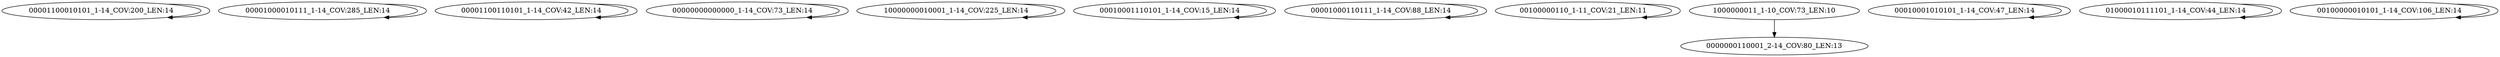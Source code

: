 digraph G {
    "00001100010101_1-14_COV:200_LEN:14" -> "00001100010101_1-14_COV:200_LEN:14";
    "00001000010111_1-14_COV:285_LEN:14" -> "00001000010111_1-14_COV:285_LEN:14";
    "00001100110101_1-14_COV:42_LEN:14" -> "00001100110101_1-14_COV:42_LEN:14";
    "00000000000000_1-14_COV:73_LEN:14" -> "00000000000000_1-14_COV:73_LEN:14";
    "10000000010001_1-14_COV:225_LEN:14" -> "10000000010001_1-14_COV:225_LEN:14";
    "00010001110101_1-14_COV:15_LEN:14" -> "00010001110101_1-14_COV:15_LEN:14";
    "00001000110111_1-14_COV:88_LEN:14" -> "00001000110111_1-14_COV:88_LEN:14";
    "00100000110_1-11_COV:21_LEN:11" -> "00100000110_1-11_COV:21_LEN:11";
    "1000000011_1-10_COV:73_LEN:10" -> "0000000110001_2-14_COV:80_LEN:13";
    "00010001010101_1-14_COV:47_LEN:14" -> "00010001010101_1-14_COV:47_LEN:14";
    "01000010111101_1-14_COV:44_LEN:14" -> "01000010111101_1-14_COV:44_LEN:14";
    "00100000010101_1-14_COV:106_LEN:14" -> "00100000010101_1-14_COV:106_LEN:14";
}
